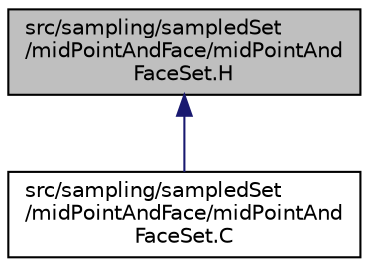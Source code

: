 digraph "src/sampling/sampledSet/midPointAndFace/midPointAndFaceSet.H"
{
  bgcolor="transparent";
  edge [fontname="Helvetica",fontsize="10",labelfontname="Helvetica",labelfontsize="10"];
  node [fontname="Helvetica",fontsize="10",shape=record];
  Node1 [label="src/sampling/sampledSet\l/midPointAndFace/midPointAnd\lFaceSet.H",height=0.2,width=0.4,color="black", fillcolor="grey75", style="filled", fontcolor="black"];
  Node1 -> Node2 [dir="back",color="midnightblue",fontsize="10",style="solid",fontname="Helvetica"];
  Node2 [label="src/sampling/sampledSet\l/midPointAndFace/midPointAnd\lFaceSet.C",height=0.2,width=0.4,color="black",URL="$a09662.html"];
}
